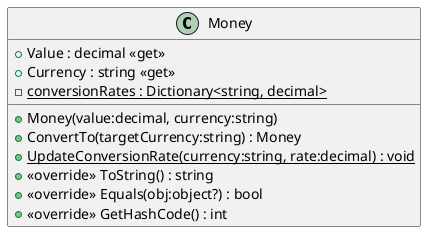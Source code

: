 @startuml
class Money {
    + Value : decimal <<get>>
    + Currency : string <<get>>
    - {static} conversionRates : Dictionary<string, decimal>
    + Money(value:decimal, currency:string)
    + ConvertTo(targetCurrency:string) : Money
    + {static} UpdateConversionRate(currency:string, rate:decimal) : void
    + <<override>> ToString() : string
    + <<override>> Equals(obj:object?) : bool
    + <<override>> GetHashCode() : int
}
@enduml
